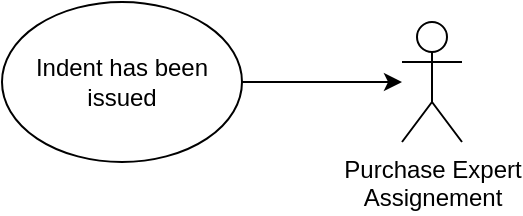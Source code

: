 <mxfile version="21.7.3" type="github">
  <diagram name="Page-1" id="2KHofViqdArEMS4rhggh">
    <mxGraphModel dx="1834" dy="779" grid="1" gridSize="10" guides="1" tooltips="1" connect="1" arrows="1" fold="1" page="0" pageScale="1" pageWidth="850" pageHeight="1100" math="0" shadow="0">
      <root>
        <mxCell id="0" />
        <mxCell id="1" parent="0" />
        <mxCell id="c8slE1L9noB9dwJdRd24-3" style="edgeStyle=orthogonalEdgeStyle;rounded=0;orthogonalLoop=1;jettySize=auto;html=1;exitX=1;exitY=0.5;exitDx=0;exitDy=0;" edge="1" parent="1" source="c8slE1L9noB9dwJdRd24-1" target="c8slE1L9noB9dwJdRd24-2">
          <mxGeometry relative="1" as="geometry" />
        </mxCell>
        <mxCell id="c8slE1L9noB9dwJdRd24-1" value="Indent has been issued" style="ellipse;whiteSpace=wrap;html=1;" vertex="1" parent="1">
          <mxGeometry x="-60" y="140" width="120" height="80" as="geometry" />
        </mxCell>
        <mxCell id="c8slE1L9noB9dwJdRd24-2" value="&lt;div&gt;Purchase Expert&lt;/div&gt;&lt;div&gt;Assignement&lt;/div&gt;" style="shape=umlActor;verticalLabelPosition=bottom;verticalAlign=top;html=1;outlineConnect=0;" vertex="1" parent="1">
          <mxGeometry x="140" y="150" width="30" height="60" as="geometry" />
        </mxCell>
      </root>
    </mxGraphModel>
  </diagram>
</mxfile>
